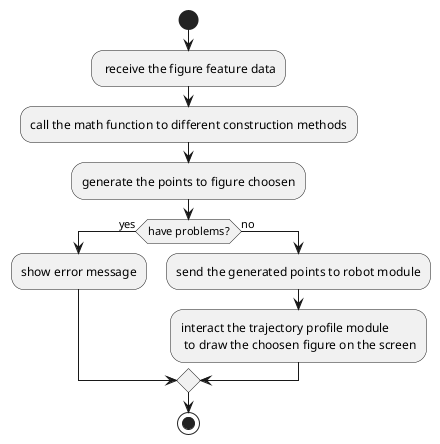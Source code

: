 @startuml
start
    : receive the figure feature data;
    :call the math function to different construction methods;
    :generate the points to figure choosen;
if (have problems?) then (yes)
    :show error message;
else (no)
    :send the generated points to robot module;
    :interact the trajectory profile module\n to draw the choosen figure on the screen;
endif
stop
@enduml